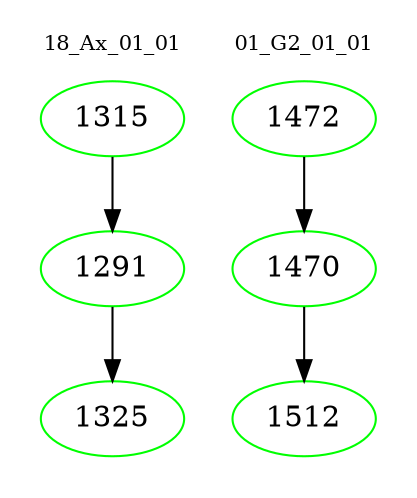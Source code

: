 digraph{
subgraph cluster_0 {
color = white
label = "18_Ax_01_01";
fontsize=10;
T0_1315 [label="1315", color="green"]
T0_1315 -> T0_1291 [color="black"]
T0_1291 [label="1291", color="green"]
T0_1291 -> T0_1325 [color="black"]
T0_1325 [label="1325", color="green"]
}
subgraph cluster_1 {
color = white
label = "01_G2_01_01";
fontsize=10;
T1_1472 [label="1472", color="green"]
T1_1472 -> T1_1470 [color="black"]
T1_1470 [label="1470", color="green"]
T1_1470 -> T1_1512 [color="black"]
T1_1512 [label="1512", color="green"]
}
}
